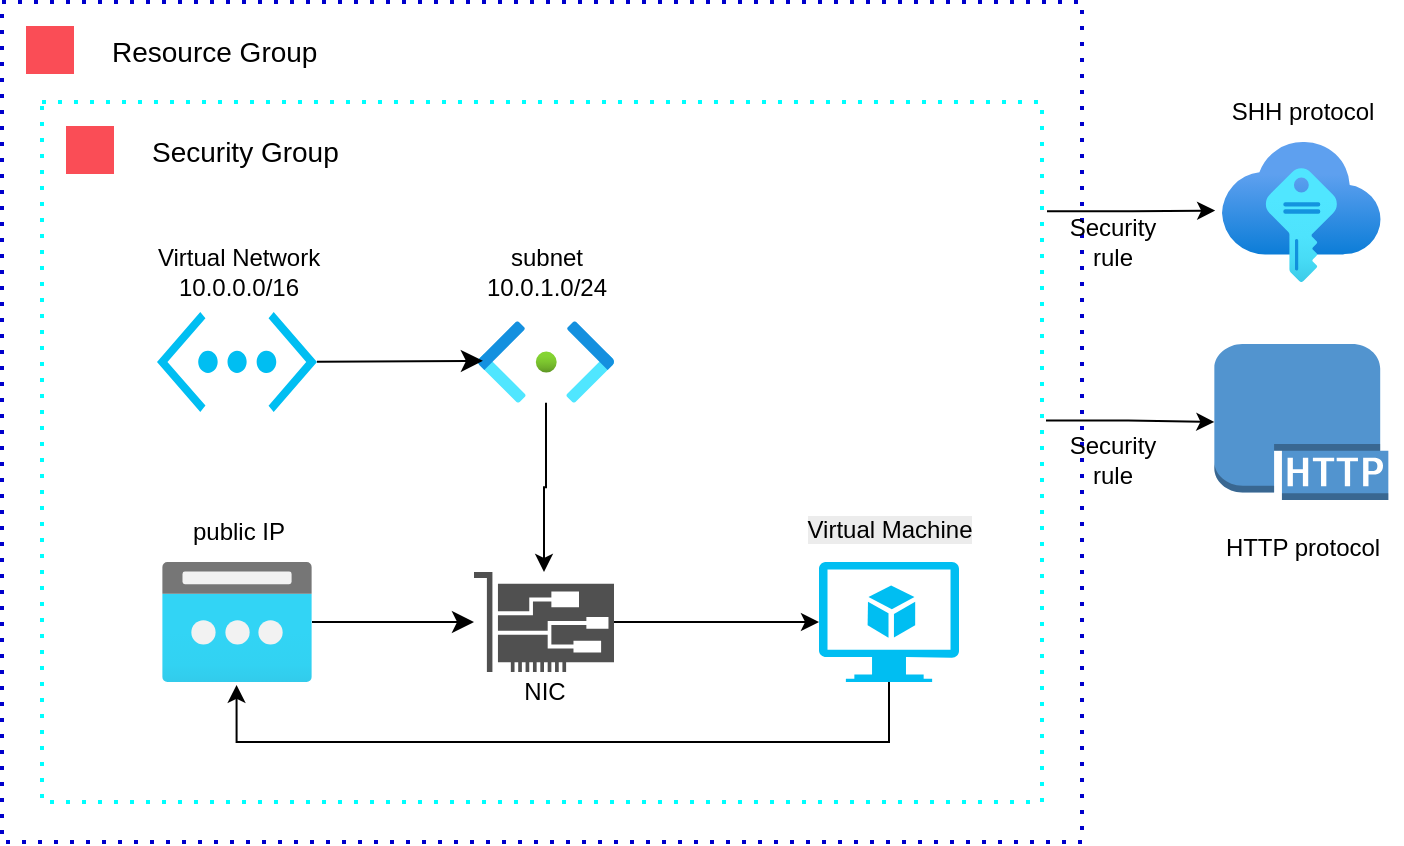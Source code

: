 <mxfile version="27.1.4">
  <diagram name="Page-1" id="P-2-vtBRuwpXfLhh4Irz">
    <mxGraphModel dx="850" dy="419" grid="1" gridSize="10" guides="1" tooltips="1" connect="1" arrows="1" fold="1" page="1" pageScale="1" pageWidth="850" pageHeight="1100" math="0" shadow="0">
      <root>
        <mxCell id="0" />
        <mxCell id="1" parent="0" />
        <mxCell id="4kR0NGLtOHgwJMbBn3VP-18" value="" style="container=1;collapsible=0;expand=0;recursiveResize=0;html=1;whiteSpace=wrap;strokeColor=#0000CC;fillColor=none;dashed=1;dashPattern=1 3;strokeWidth=2" parent="1" vertex="1">
          <mxGeometry x="20" y="10" width="540" height="420" as="geometry" />
        </mxCell>
        <mxCell id="4kR0NGLtOHgwJMbBn3VP-19" value="Resource Group" style="shape=rect;fillColor=none;aspect=fixed;resizable=0;labelPosition=right;verticalLabelPosition=middle;align=left;verticalAlign=middle;strokeColor=none;part=1;spacingLeft=5;fontSize=14;" parent="4kR0NGLtOHgwJMbBn3VP-18" vertex="1">
          <mxGeometry width="48" height="48" relative="1" as="geometry" />
        </mxCell>
        <mxCell id="4kR0NGLtOHgwJMbBn3VP-20" value="" style="fillColor=#FA4D56;shape=mxgraph.ibm_cloud.group--resource;strokeColor=none;dashed=0;outlineConnect=0;html=1;labelPosition=center;verticalLabelPosition=bottom;verticalAlign=top;part=1;movable=0;resizable=0;rotatable=0;" parent="4kR0NGLtOHgwJMbBn3VP-19" vertex="1">
          <mxGeometry width="24" height="24" relative="1" as="geometry">
            <mxPoint x="12" y="12" as="offset" />
          </mxGeometry>
        </mxCell>
        <mxCell id="4kR0NGLtOHgwJMbBn3VP-22" value="" style="container=1;collapsible=0;expand=0;recursiveResize=0;html=1;whiteSpace=wrap;strokeColor=#00FFFF;fillColor=none;dashed=1;dashPattern=1 3;strokeWidth=2" parent="4kR0NGLtOHgwJMbBn3VP-18" vertex="1">
          <mxGeometry x="20" y="50" width="500" height="350" as="geometry" />
        </mxCell>
        <mxCell id="4kR0NGLtOHgwJMbBn3VP-23" value="Security Group" style="shape=rect;fillColor=none;aspect=fixed;resizable=0;labelPosition=right;verticalLabelPosition=middle;align=left;verticalAlign=middle;strokeColor=none;part=1;spacingLeft=5;fontSize=14;" parent="4kR0NGLtOHgwJMbBn3VP-22" vertex="1">
          <mxGeometry width="48" height="48" relative="1" as="geometry" />
        </mxCell>
        <mxCell id="4kR0NGLtOHgwJMbBn3VP-24" value="" style="fillColor=#FA4D56;shape=mxgraph.ibm_cloud.group--security;strokeColor=none;dashed=0;outlineConnect=0;html=1;labelPosition=center;verticalLabelPosition=bottom;verticalAlign=top;part=1;movable=0;resizable=0;rotatable=0;" parent="4kR0NGLtOHgwJMbBn3VP-23" vertex="1">
          <mxGeometry width="24" height="24" relative="1" as="geometry">
            <mxPoint x="12" y="12" as="offset" />
          </mxGeometry>
        </mxCell>
        <mxCell id="4kR0NGLtOHgwJMbBn3VP-1" value="" style="verticalLabelPosition=bottom;html=1;verticalAlign=top;align=center;strokeColor=none;fillColor=#00BEF2;shape=mxgraph.azure.virtual_machine_feature;pointerEvents=1;" parent="4kR0NGLtOHgwJMbBn3VP-22" vertex="1">
          <mxGeometry x="388.5" y="230" width="70" height="60" as="geometry" />
        </mxCell>
        <mxCell id="4kR0NGLtOHgwJMbBn3VP-2" value="" style="sketch=0;pointerEvents=1;shadow=0;dashed=0;html=1;strokeColor=none;fillColor=#505050;labelPosition=center;verticalLabelPosition=bottom;verticalAlign=top;outlineConnect=0;align=center;shape=mxgraph.office.devices.nic;" parent="4kR0NGLtOHgwJMbBn3VP-22" vertex="1">
          <mxGeometry x="216" y="235" width="70" height="50" as="geometry" />
        </mxCell>
        <mxCell id="4kR0NGLtOHgwJMbBn3VP-3" value="NIC" style="text;html=1;align=center;verticalAlign=middle;resizable=0;points=[];autosize=1;strokeColor=none;fillColor=none;" parent="4kR0NGLtOHgwJMbBn3VP-22" vertex="1">
          <mxGeometry x="231" y="280" width="40" height="30" as="geometry" />
        </mxCell>
        <mxCell id="4kR0NGLtOHgwJMbBn3VP-14" style="edgeStyle=orthogonalEdgeStyle;rounded=0;orthogonalLoop=1;jettySize=auto;html=1;" parent="4kR0NGLtOHgwJMbBn3VP-22" source="4kR0NGLtOHgwJMbBn3VP-9" target="4kR0NGLtOHgwJMbBn3VP-2" edge="1">
          <mxGeometry relative="1" as="geometry" />
        </mxCell>
        <mxCell id="4kR0NGLtOHgwJMbBn3VP-9" value="" style="image;aspect=fixed;html=1;points=[];align=center;fontSize=12;image=img/lib/azure2/networking/Subnet.svg;" parent="4kR0NGLtOHgwJMbBn3VP-22" vertex="1">
          <mxGeometry x="218" y="109.64" width="68" height="40.72" as="geometry" />
        </mxCell>
        <mxCell id="4kR0NGLtOHgwJMbBn3VP-10" value="" style="verticalLabelPosition=bottom;html=1;verticalAlign=top;align=center;strokeColor=none;fillColor=#00BEF2;shape=mxgraph.azure.virtual_network;pointerEvents=1;" parent="4kR0NGLtOHgwJMbBn3VP-22" vertex="1">
          <mxGeometry x="57.5" y="105" width="80" height="50" as="geometry" />
        </mxCell>
        <mxCell id="mUlHjOTtHAjlOFtIULLt-2" style="edgeStyle=none;curved=1;rounded=0;orthogonalLoop=1;jettySize=auto;html=1;fontSize=12;startSize=8;endSize=8;" edge="1" parent="4kR0NGLtOHgwJMbBn3VP-22" source="4kR0NGLtOHgwJMbBn3VP-6" target="4kR0NGLtOHgwJMbBn3VP-2">
          <mxGeometry relative="1" as="geometry" />
        </mxCell>
        <mxCell id="4kR0NGLtOHgwJMbBn3VP-6" value="" style="image;aspect=fixed;html=1;points=[];align=center;fontSize=12;image=img/lib/azure2/networking/Public_IP_Addresses.svg;" parent="4kR0NGLtOHgwJMbBn3VP-22" vertex="1">
          <mxGeometry x="60" y="230" width="75" height="60" as="geometry" />
        </mxCell>
        <mxCell id="4kR0NGLtOHgwJMbBn3VP-11" value="public IP" style="text;html=1;align=center;verticalAlign=middle;resizable=0;points=[];autosize=1;strokeColor=none;fillColor=none;" parent="4kR0NGLtOHgwJMbBn3VP-22" vertex="1">
          <mxGeometry x="62.5" y="200" width="70" height="30" as="geometry" />
        </mxCell>
        <mxCell id="4kR0NGLtOHgwJMbBn3VP-12" style="edgeStyle=orthogonalEdgeStyle;rounded=0;orthogonalLoop=1;jettySize=auto;html=1;entryX=0.497;entryY=1.024;entryDx=0;entryDy=0;entryPerimeter=0;exitX=0.5;exitY=1;exitDx=0;exitDy=0;exitPerimeter=0;" parent="4kR0NGLtOHgwJMbBn3VP-22" source="4kR0NGLtOHgwJMbBn3VP-1" target="4kR0NGLtOHgwJMbBn3VP-6" edge="1">
          <mxGeometry relative="1" as="geometry">
            <mxPoint x="424" y="361" as="sourcePoint" />
            <Array as="points">
              <mxPoint x="423" y="320" />
              <mxPoint x="97" y="320" />
            </Array>
          </mxGeometry>
        </mxCell>
        <mxCell id="4kR0NGLtOHgwJMbBn3VP-13" style="edgeStyle=orthogonalEdgeStyle;rounded=0;orthogonalLoop=1;jettySize=auto;html=1;entryX=0;entryY=0.5;entryDx=0;entryDy=0;entryPerimeter=0;" parent="4kR0NGLtOHgwJMbBn3VP-22" source="4kR0NGLtOHgwJMbBn3VP-2" target="4kR0NGLtOHgwJMbBn3VP-1" edge="1">
          <mxGeometry relative="1" as="geometry" />
        </mxCell>
        <mxCell id="4kR0NGLtOHgwJMbBn3VP-17" value="subnet&lt;div&gt;10.0.1.0/24&lt;/div&gt;" style="text;html=1;align=center;verticalAlign=middle;resizable=0;points=[];autosize=1;strokeColor=none;fillColor=none;" parent="4kR0NGLtOHgwJMbBn3VP-22" vertex="1">
          <mxGeometry x="212" y="65.0" width="80" height="40" as="geometry" />
        </mxCell>
        <mxCell id="4kR0NGLtOHgwJMbBn3VP-25" value="Virtual Network&lt;div&gt;10.0.0.0/16&lt;/div&gt;" style="text;html=1;align=center;verticalAlign=middle;resizable=0;points=[];autosize=1;strokeColor=none;fillColor=none;" parent="4kR0NGLtOHgwJMbBn3VP-22" vertex="1">
          <mxGeometry x="47.5" y="65" width="100" height="40" as="geometry" />
        </mxCell>
        <mxCell id="4kR0NGLtOHgwJMbBn3VP-5" value="&lt;span style=&quot;color: rgb(0, 0, 0); font-family: Helvetica; font-size: 12px; font-style: normal; font-variant-ligatures: normal; font-variant-caps: normal; font-weight: 400; letter-spacing: normal; orphans: 2; text-indent: 0px; text-transform: none; widows: 2; word-spacing: 0px; -webkit-text-stroke-width: 0px; white-space: normal; background-color: rgb(236, 236, 236); text-decoration-thickness: initial; text-decoration-style: initial; text-decoration-color: initial; float: none; display: inline !important;&quot;&gt;Virtual Machine&lt;/span&gt;" style="text;whiteSpace=wrap;html=1;align=center;" parent="4kR0NGLtOHgwJMbBn3VP-22" vertex="1">
          <mxGeometry x="368.5" y="200" width="110" height="30" as="geometry" />
        </mxCell>
        <mxCell id="mUlHjOTtHAjlOFtIULLt-1" style="edgeStyle=none;curved=1;rounded=0;orthogonalLoop=1;jettySize=auto;html=1;entryX=0.036;entryY=0.486;entryDx=0;entryDy=0;entryPerimeter=0;fontSize=12;startSize=8;endSize=8;" edge="1" parent="4kR0NGLtOHgwJMbBn3VP-22" source="4kR0NGLtOHgwJMbBn3VP-10" target="4kR0NGLtOHgwJMbBn3VP-9">
          <mxGeometry relative="1" as="geometry" />
        </mxCell>
        <mxCell id="4kR0NGLtOHgwJMbBn3VP-26" value="" style="image;aspect=fixed;html=1;points=[];align=center;fontSize=12;image=img/lib/azure2/other/SSH_Keys.svg;" parent="1" vertex="1">
          <mxGeometry x="630" y="80" width="79.34" height="70" as="geometry" />
        </mxCell>
        <mxCell id="4kR0NGLtOHgwJMbBn3VP-29" value="" style="outlineConnect=0;dashed=0;verticalLabelPosition=bottom;verticalAlign=top;align=center;html=1;shape=mxgraph.aws3.http_protocol;fillColor=#5294CF;gradientColor=none;" parent="1" vertex="1">
          <mxGeometry x="626.17" y="181" width="87" height="78" as="geometry" />
        </mxCell>
        <mxCell id="4kR0NGLtOHgwJMbBn3VP-30" style="edgeStyle=orthogonalEdgeStyle;rounded=0;orthogonalLoop=1;jettySize=auto;html=1;exitX=1.005;exitY=0.156;exitDx=0;exitDy=0;entryX=-0.043;entryY=0.49;entryDx=0;entryDy=0;entryPerimeter=0;exitPerimeter=0;" parent="1" source="4kR0NGLtOHgwJMbBn3VP-22" target="4kR0NGLtOHgwJMbBn3VP-26" edge="1">
          <mxGeometry relative="1" as="geometry" />
        </mxCell>
        <mxCell id="4kR0NGLtOHgwJMbBn3VP-31" style="edgeStyle=orthogonalEdgeStyle;rounded=0;orthogonalLoop=1;jettySize=auto;html=1;exitX=1.004;exitY=0.455;exitDx=0;exitDy=0;entryX=0;entryY=0.5;entryDx=0;entryDy=0;entryPerimeter=0;exitPerimeter=0;" parent="1" source="4kR0NGLtOHgwJMbBn3VP-22" target="4kR0NGLtOHgwJMbBn3VP-29" edge="1">
          <mxGeometry relative="1" as="geometry" />
        </mxCell>
        <mxCell id="4kR0NGLtOHgwJMbBn3VP-32" value="SHH protocol" style="text;html=1;align=center;verticalAlign=middle;resizable=0;points=[];autosize=1;strokeColor=none;fillColor=none;" parent="1" vertex="1">
          <mxGeometry x="624.67" y="50" width="90" height="30" as="geometry" />
        </mxCell>
        <mxCell id="4kR0NGLtOHgwJMbBn3VP-33" value="HTTP protocol" style="text;html=1;align=center;verticalAlign=middle;resizable=0;points=[];autosize=1;strokeColor=none;fillColor=none;" parent="1" vertex="1">
          <mxGeometry x="619.67" y="268" width="100" height="30" as="geometry" />
        </mxCell>
        <mxCell id="4kR0NGLtOHgwJMbBn3VP-34" value="Security&lt;div&gt;rule&lt;/div&gt;" style="text;html=1;align=center;verticalAlign=middle;resizable=0;points=[];autosize=1;strokeColor=none;fillColor=none;" parent="1" vertex="1">
          <mxGeometry x="540" y="219" width="70" height="40" as="geometry" />
        </mxCell>
        <mxCell id="4kR0NGLtOHgwJMbBn3VP-35" value="Security&lt;div&gt;rule&lt;/div&gt;" style="text;html=1;align=center;verticalAlign=middle;resizable=0;points=[];autosize=1;strokeColor=none;fillColor=none;" parent="1" vertex="1">
          <mxGeometry x="540" y="110" width="70" height="40" as="geometry" />
        </mxCell>
      </root>
    </mxGraphModel>
  </diagram>
</mxfile>
